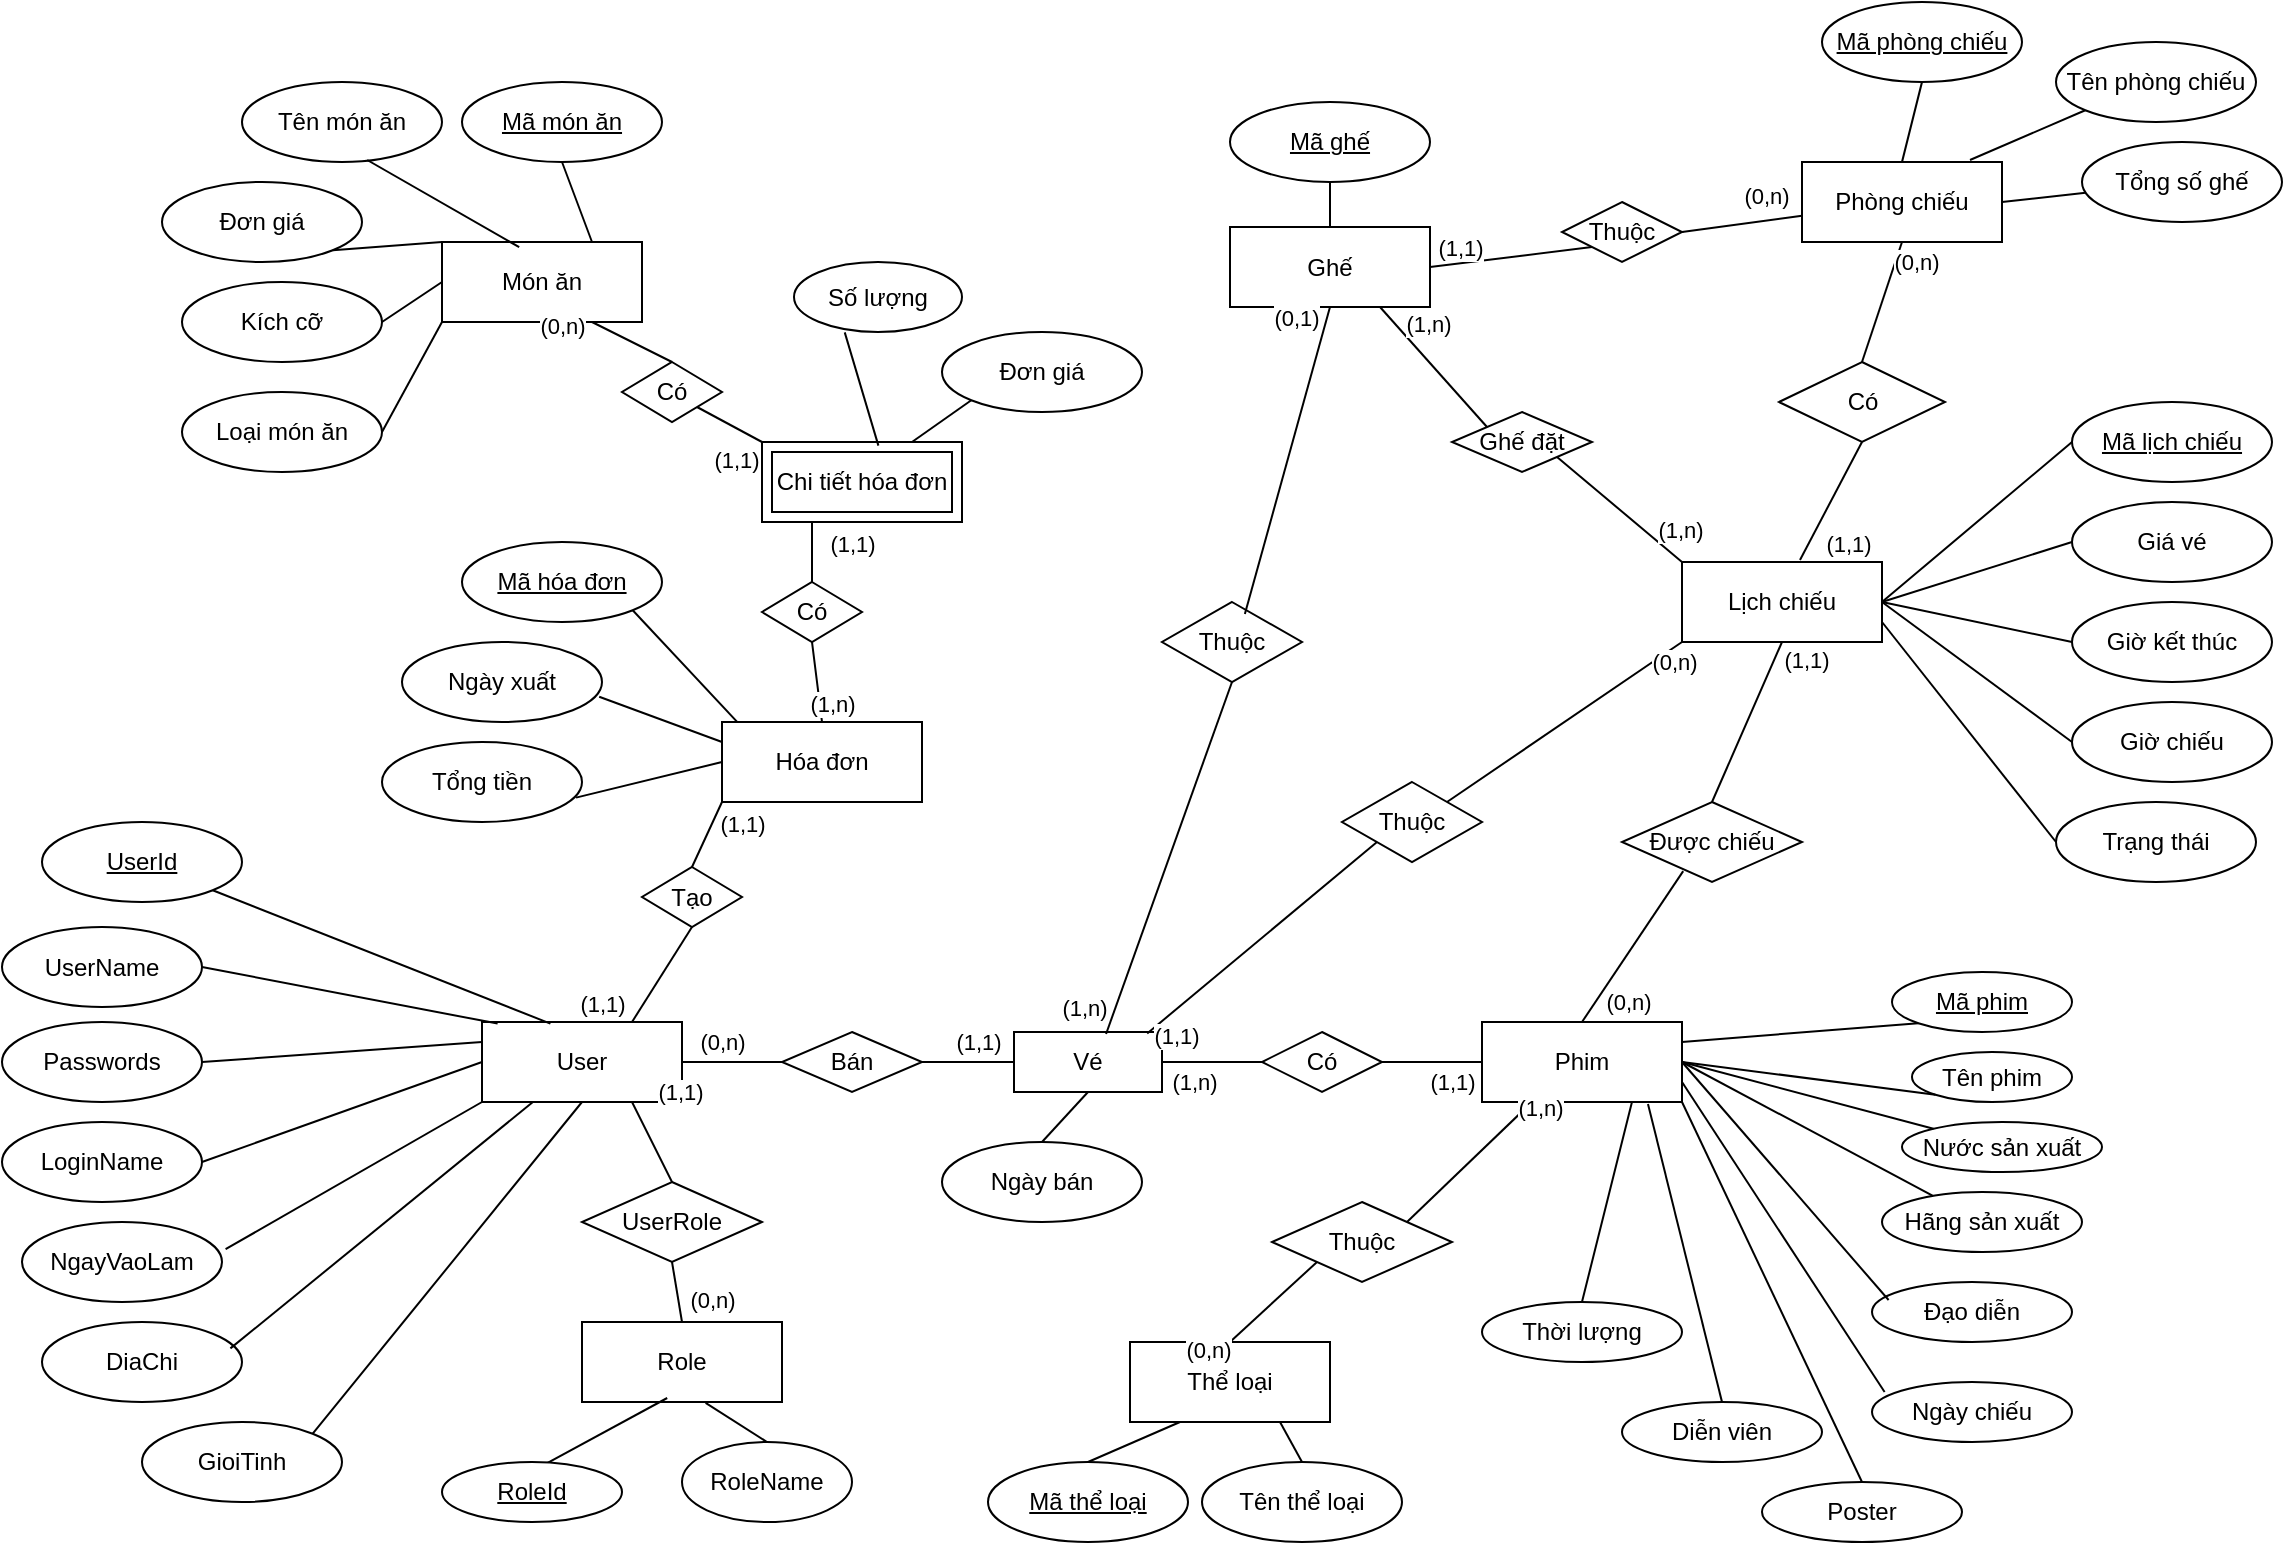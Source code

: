 <mxfile version="22.1.11" type="device">
  <diagram name="Trang-1" id="0WO5GU0G65QzY9PaGddy">
    <mxGraphModel dx="2048" dy="1768" grid="1" gridSize="10" guides="1" tooltips="1" connect="1" arrows="1" fold="1" page="1" pageScale="1" pageWidth="827" pageHeight="1169" math="0" shadow="0">
      <root>
        <mxCell id="0" />
        <mxCell id="1" parent="0" />
        <mxCell id="iwRgpt_lp4PybGUuHrSf-8" value="User" style="whiteSpace=wrap;html=1;align=center;" parent="1" vertex="1">
          <mxGeometry x="40" y="310" width="100" height="40" as="geometry" />
        </mxCell>
        <mxCell id="iwRgpt_lp4PybGUuHrSf-9" value="Phim" style="whiteSpace=wrap;html=1;align=center;" parent="1" vertex="1">
          <mxGeometry x="540" y="310" width="100" height="40" as="geometry" />
        </mxCell>
        <mxCell id="iwRgpt_lp4PybGUuHrSf-10" value="Mã phim" style="ellipse;whiteSpace=wrap;html=1;align=center;fontStyle=4;" parent="1" vertex="1">
          <mxGeometry x="745" y="285" width="90" height="30" as="geometry" />
        </mxCell>
        <mxCell id="iwRgpt_lp4PybGUuHrSf-11" value="Tên phim" style="ellipse;whiteSpace=wrap;html=1;align=center;" parent="1" vertex="1">
          <mxGeometry x="755" y="325" width="80" height="25" as="geometry" />
        </mxCell>
        <mxCell id="iwRgpt_lp4PybGUuHrSf-12" value="Nước sản xuất" style="ellipse;whiteSpace=wrap;html=1;align=center;" parent="1" vertex="1">
          <mxGeometry x="750" y="360" width="100" height="25" as="geometry" />
        </mxCell>
        <mxCell id="iwRgpt_lp4PybGUuHrSf-13" value="Hãng sản xuất" style="ellipse;whiteSpace=wrap;html=1;align=center;" parent="1" vertex="1">
          <mxGeometry x="740" y="395" width="100" height="30" as="geometry" />
        </mxCell>
        <mxCell id="iwRgpt_lp4PybGUuHrSf-14" value="Đạo diễn" style="ellipse;whiteSpace=wrap;html=1;align=center;" parent="1" vertex="1">
          <mxGeometry x="735" y="440" width="100" height="30" as="geometry" />
        </mxCell>
        <mxCell id="iwRgpt_lp4PybGUuHrSf-15" value="Ngày chiếu" style="ellipse;whiteSpace=wrap;html=1;align=center;" parent="1" vertex="1">
          <mxGeometry x="735" y="490" width="100" height="30" as="geometry" />
        </mxCell>
        <mxCell id="iwRgpt_lp4PybGUuHrSf-16" value="Thời lượng" style="ellipse;whiteSpace=wrap;html=1;align=center;" parent="1" vertex="1">
          <mxGeometry x="540" y="450" width="100" height="30" as="geometry" />
        </mxCell>
        <mxCell id="iwRgpt_lp4PybGUuHrSf-17" value="Diễn viên" style="ellipse;whiteSpace=wrap;html=1;align=center;" parent="1" vertex="1">
          <mxGeometry x="610" y="500" width="100" height="30" as="geometry" />
        </mxCell>
        <mxCell id="iwRgpt_lp4PybGUuHrSf-18" value="Poster" style="ellipse;whiteSpace=wrap;html=1;align=center;" parent="1" vertex="1">
          <mxGeometry x="680" y="540" width="100" height="30" as="geometry" />
        </mxCell>
        <mxCell id="iwRgpt_lp4PybGUuHrSf-19" value="" style="endArrow=none;html=1;rounded=0;entryX=1;entryY=0.25;entryDx=0;entryDy=0;exitX=0;exitY=1;exitDx=0;exitDy=0;" parent="1" source="iwRgpt_lp4PybGUuHrSf-10" target="iwRgpt_lp4PybGUuHrSf-9" edge="1">
          <mxGeometry relative="1" as="geometry">
            <mxPoint x="390" y="380" as="sourcePoint" />
            <mxPoint x="550" y="380" as="targetPoint" />
          </mxGeometry>
        </mxCell>
        <mxCell id="iwRgpt_lp4PybGUuHrSf-20" value="" style="endArrow=none;html=1;rounded=0;entryX=1;entryY=0.5;entryDx=0;entryDy=0;exitX=0;exitY=1;exitDx=0;exitDy=0;" parent="1" source="iwRgpt_lp4PybGUuHrSf-11" target="iwRgpt_lp4PybGUuHrSf-9" edge="1">
          <mxGeometry relative="1" as="geometry">
            <mxPoint x="486" y="401" as="sourcePoint" />
            <mxPoint x="568" y="351" as="targetPoint" />
          </mxGeometry>
        </mxCell>
        <mxCell id="iwRgpt_lp4PybGUuHrSf-23" value="" style="endArrow=none;html=1;rounded=0;entryX=1;entryY=0.5;entryDx=0;entryDy=0;" parent="1" source="iwRgpt_lp4PybGUuHrSf-12" target="iwRgpt_lp4PybGUuHrSf-9" edge="1">
          <mxGeometry relative="1" as="geometry">
            <mxPoint x="712" y="266" as="sourcePoint" />
            <mxPoint x="660" y="330" as="targetPoint" />
          </mxGeometry>
        </mxCell>
        <mxCell id="iwRgpt_lp4PybGUuHrSf-24" value="" style="endArrow=none;html=1;rounded=0;entryX=1;entryY=0.5;entryDx=0;entryDy=0;" parent="1" source="iwRgpt_lp4PybGUuHrSf-13" target="iwRgpt_lp4PybGUuHrSf-9" edge="1">
          <mxGeometry relative="1" as="geometry">
            <mxPoint x="722" y="276" as="sourcePoint" />
            <mxPoint x="670" y="340" as="targetPoint" />
          </mxGeometry>
        </mxCell>
        <mxCell id="iwRgpt_lp4PybGUuHrSf-25" value="" style="endArrow=none;html=1;rounded=0;entryX=1;entryY=0.5;entryDx=0;entryDy=0;exitX=0.083;exitY=0.3;exitDx=0;exitDy=0;exitPerimeter=0;" parent="1" source="iwRgpt_lp4PybGUuHrSf-14" target="iwRgpt_lp4PybGUuHrSf-9" edge="1">
          <mxGeometry relative="1" as="geometry">
            <mxPoint x="724" y="339" as="sourcePoint" />
            <mxPoint x="660" y="330" as="targetPoint" />
          </mxGeometry>
        </mxCell>
        <mxCell id="iwRgpt_lp4PybGUuHrSf-26" value="" style="endArrow=none;html=1;rounded=0;entryX=1;entryY=0.75;entryDx=0;entryDy=0;exitX=0.063;exitY=0.167;exitDx=0;exitDy=0;exitPerimeter=0;" parent="1" source="iwRgpt_lp4PybGUuHrSf-15" target="iwRgpt_lp4PybGUuHrSf-9" edge="1">
          <mxGeometry relative="1" as="geometry">
            <mxPoint x="734" y="349" as="sourcePoint" />
            <mxPoint x="670" y="340" as="targetPoint" />
          </mxGeometry>
        </mxCell>
        <mxCell id="iwRgpt_lp4PybGUuHrSf-27" value="" style="endArrow=none;html=1;rounded=0;entryX=1;entryY=1;entryDx=0;entryDy=0;exitX=0.5;exitY=0;exitDx=0;exitDy=0;" parent="1" source="iwRgpt_lp4PybGUuHrSf-18" target="iwRgpt_lp4PybGUuHrSf-9" edge="1">
          <mxGeometry relative="1" as="geometry">
            <mxPoint x="740" y="560" as="sourcePoint" />
            <mxPoint x="660" y="340" as="targetPoint" />
          </mxGeometry>
        </mxCell>
        <mxCell id="iwRgpt_lp4PybGUuHrSf-28" value="" style="endArrow=none;html=1;rounded=0;entryX=0.83;entryY=1.025;entryDx=0;entryDy=0;exitX=0.5;exitY=0;exitDx=0;exitDy=0;entryPerimeter=0;" parent="1" source="iwRgpt_lp4PybGUuHrSf-17" target="iwRgpt_lp4PybGUuHrSf-9" edge="1">
          <mxGeometry relative="1" as="geometry">
            <mxPoint x="726" y="425" as="sourcePoint" />
            <mxPoint x="670" y="350" as="targetPoint" />
          </mxGeometry>
        </mxCell>
        <mxCell id="iwRgpt_lp4PybGUuHrSf-29" value="" style="endArrow=none;html=1;rounded=0;entryX=0.75;entryY=1;entryDx=0;entryDy=0;exitX=0.5;exitY=0;exitDx=0;exitDy=0;" parent="1" source="iwRgpt_lp4PybGUuHrSf-16" target="iwRgpt_lp4PybGUuHrSf-9" edge="1">
          <mxGeometry relative="1" as="geometry">
            <mxPoint x="736" y="435" as="sourcePoint" />
            <mxPoint x="680" y="360" as="targetPoint" />
          </mxGeometry>
        </mxCell>
        <mxCell id="iwRgpt_lp4PybGUuHrSf-30" value="Ngày bán" style="ellipse;whiteSpace=wrap;html=1;align=center;" parent="1" vertex="1">
          <mxGeometry x="270" y="370" width="100" height="40" as="geometry" />
        </mxCell>
        <mxCell id="iwRgpt_lp4PybGUuHrSf-32" value="" style="endArrow=none;html=1;rounded=0;exitX=0.5;exitY=1;exitDx=0;exitDy=0;entryX=0.5;entryY=0;entryDx=0;entryDy=0;" parent="1" source="iwRgpt_lp4PybGUuHrSf-124" target="iwRgpt_lp4PybGUuHrSf-30" edge="1">
          <mxGeometry relative="1" as="geometry">
            <mxPoint x="343" y="345" as="sourcePoint" />
            <mxPoint x="500" y="360" as="targetPoint" />
          </mxGeometry>
        </mxCell>
        <mxCell id="iwRgpt_lp4PybGUuHrSf-33" value="Bán" style="shape=rhombus;perimeter=rhombusPerimeter;whiteSpace=wrap;html=1;align=center;" parent="1" vertex="1">
          <mxGeometry x="190" y="315" width="70" height="30" as="geometry" />
        </mxCell>
        <mxCell id="iwRgpt_lp4PybGUuHrSf-34" value="Có" style="shape=rhombus;perimeter=rhombusPerimeter;whiteSpace=wrap;html=1;align=center;" parent="1" vertex="1">
          <mxGeometry x="430" y="315" width="60" height="30" as="geometry" />
        </mxCell>
        <mxCell id="iwRgpt_lp4PybGUuHrSf-42" value="UserName" style="ellipse;whiteSpace=wrap;html=1;align=center;" parent="1" vertex="1">
          <mxGeometry x="-200" y="262.5" width="100" height="40" as="geometry" />
        </mxCell>
        <mxCell id="iwRgpt_lp4PybGUuHrSf-43" value="Passwords" style="ellipse;whiteSpace=wrap;html=1;align=center;" parent="1" vertex="1">
          <mxGeometry x="-200" y="310" width="100" height="40" as="geometry" />
        </mxCell>
        <mxCell id="iwRgpt_lp4PybGUuHrSf-45" value="LoginName" style="ellipse;whiteSpace=wrap;html=1;align=center;" parent="1" vertex="1">
          <mxGeometry x="-200" y="360" width="100" height="40" as="geometry" />
        </mxCell>
        <mxCell id="iwRgpt_lp4PybGUuHrSf-46" value="NgayVaoLam" style="ellipse;whiteSpace=wrap;html=1;align=center;" parent="1" vertex="1">
          <mxGeometry x="-190" y="410" width="100" height="40" as="geometry" />
        </mxCell>
        <mxCell id="iwRgpt_lp4PybGUuHrSf-47" value="DiaChi" style="ellipse;whiteSpace=wrap;html=1;align=center;" parent="1" vertex="1">
          <mxGeometry x="-180" y="460" width="100" height="40" as="geometry" />
        </mxCell>
        <mxCell id="iwRgpt_lp4PybGUuHrSf-48" value="GioiTinh" style="ellipse;whiteSpace=wrap;html=1;align=center;" parent="1" vertex="1">
          <mxGeometry x="-130" y="510" width="100" height="40" as="geometry" />
        </mxCell>
        <mxCell id="iwRgpt_lp4PybGUuHrSf-49" value="" style="endArrow=none;html=1;rounded=0;exitX=1;exitY=1;exitDx=0;exitDy=0;entryX=0.342;entryY=0.02;entryDx=0;entryDy=0;entryPerimeter=0;" parent="1" source="iwRgpt_lp4PybGUuHrSf-86" target="iwRgpt_lp4PybGUuHrSf-8" edge="1">
          <mxGeometry relative="1" as="geometry">
            <mxPoint x="34.2" y="198.8" as="sourcePoint" />
            <mxPoint x="460" y="380" as="targetPoint" />
          </mxGeometry>
        </mxCell>
        <mxCell id="iwRgpt_lp4PybGUuHrSf-50" value="" style="endArrow=none;html=1;rounded=0;entryX=0.078;entryY=0.02;entryDx=0;entryDy=0;entryPerimeter=0;exitX=1;exitY=0.5;exitDx=0;exitDy=0;" parent="1" source="iwRgpt_lp4PybGUuHrSf-42" target="iwRgpt_lp4PybGUuHrSf-8" edge="1">
          <mxGeometry relative="1" as="geometry">
            <mxPoint x="300" y="380" as="sourcePoint" />
            <mxPoint x="460" y="380" as="targetPoint" />
          </mxGeometry>
        </mxCell>
        <mxCell id="iwRgpt_lp4PybGUuHrSf-51" value="" style="endArrow=none;html=1;rounded=0;exitX=1;exitY=0.5;exitDx=0;exitDy=0;entryX=0;entryY=0.25;entryDx=0;entryDy=0;" parent="1" source="iwRgpt_lp4PybGUuHrSf-43" target="iwRgpt_lp4PybGUuHrSf-8" edge="1">
          <mxGeometry relative="1" as="geometry">
            <mxPoint x="300" y="380" as="sourcePoint" />
            <mxPoint x="460" y="380" as="targetPoint" />
          </mxGeometry>
        </mxCell>
        <mxCell id="iwRgpt_lp4PybGUuHrSf-52" value="" style="endArrow=none;html=1;rounded=0;entryX=0;entryY=0.5;entryDx=0;entryDy=0;exitX=1;exitY=0.5;exitDx=0;exitDy=0;" parent="1" source="iwRgpt_lp4PybGUuHrSf-45" target="iwRgpt_lp4PybGUuHrSf-8" edge="1">
          <mxGeometry relative="1" as="geometry">
            <mxPoint x="-20" y="298" as="sourcePoint" />
            <mxPoint x="50" y="330" as="targetPoint" />
          </mxGeometry>
        </mxCell>
        <mxCell id="iwRgpt_lp4PybGUuHrSf-53" value="" style="endArrow=none;html=1;rounded=0;exitX=1.018;exitY=0.34;exitDx=0;exitDy=0;exitPerimeter=0;entryX=0;entryY=1;entryDx=0;entryDy=0;" parent="1" source="iwRgpt_lp4PybGUuHrSf-46" target="iwRgpt_lp4PybGUuHrSf-8" edge="1">
          <mxGeometry relative="1" as="geometry">
            <mxPoint x="300" y="380" as="sourcePoint" />
            <mxPoint x="460" y="380" as="targetPoint" />
          </mxGeometry>
        </mxCell>
        <mxCell id="iwRgpt_lp4PybGUuHrSf-54" value="" style="endArrow=none;html=1;rounded=0;exitX=0.942;exitY=0.33;exitDx=0;exitDy=0;exitPerimeter=0;" parent="1" source="iwRgpt_lp4PybGUuHrSf-47" target="iwRgpt_lp4PybGUuHrSf-8" edge="1">
          <mxGeometry relative="1" as="geometry">
            <mxPoint x="300" y="380" as="sourcePoint" />
            <mxPoint x="460" y="380" as="targetPoint" />
          </mxGeometry>
        </mxCell>
        <mxCell id="iwRgpt_lp4PybGUuHrSf-55" value="" style="endArrow=none;html=1;rounded=0;exitX=1;exitY=0;exitDx=0;exitDy=0;entryX=0.5;entryY=1;entryDx=0;entryDy=0;" parent="1" source="iwRgpt_lp4PybGUuHrSf-48" target="iwRgpt_lp4PybGUuHrSf-8" edge="1">
          <mxGeometry relative="1" as="geometry">
            <mxPoint x="300" y="380" as="sourcePoint" />
            <mxPoint x="460" y="380" as="targetPoint" />
          </mxGeometry>
        </mxCell>
        <mxCell id="iwRgpt_lp4PybGUuHrSf-56" value="UserRole" style="shape=rhombus;perimeter=rhombusPerimeter;whiteSpace=wrap;html=1;align=center;" parent="1" vertex="1">
          <mxGeometry x="90" y="390" width="90" height="40" as="geometry" />
        </mxCell>
        <mxCell id="iwRgpt_lp4PybGUuHrSf-57" value="" style="endArrow=none;html=1;rounded=0;exitX=1;exitY=0.5;exitDx=0;exitDy=0;entryX=0;entryY=0.5;entryDx=0;entryDy=0;" parent="1" source="iwRgpt_lp4PybGUuHrSf-124" target="iwRgpt_lp4PybGUuHrSf-34" edge="1">
          <mxGeometry relative="1" as="geometry">
            <mxPoint x="386" y="330" as="sourcePoint" />
            <mxPoint x="460" y="380" as="targetPoint" />
          </mxGeometry>
        </mxCell>
        <mxCell id="iwRgpt_lp4PybGUuHrSf-77" value="(1,n)" style="edgeLabel;html=1;align=center;verticalAlign=middle;resizable=0;points=[];" parent="iwRgpt_lp4PybGUuHrSf-57" vertex="1" connectable="0">
          <mxGeometry x="-0.03" relative="1" as="geometry">
            <mxPoint x="-9" y="10" as="offset" />
          </mxGeometry>
        </mxCell>
        <mxCell id="iwRgpt_lp4PybGUuHrSf-59" value="Role" style="whiteSpace=wrap;html=1;align=center;" parent="1" vertex="1">
          <mxGeometry x="90" y="460" width="100" height="40" as="geometry" />
        </mxCell>
        <mxCell id="iwRgpt_lp4PybGUuHrSf-62" value="" style="endArrow=none;html=1;rounded=0;entryX=0.426;entryY=0.95;entryDx=0;entryDy=0;entryPerimeter=0;exitX=0.574;exitY=0.035;exitDx=0;exitDy=0;exitPerimeter=0;" parent="1" source="iwRgpt_lp4PybGUuHrSf-87" target="iwRgpt_lp4PybGUuHrSf-59" edge="1">
          <mxGeometry relative="1" as="geometry">
            <mxPoint x="-6.6" y="640.8" as="sourcePoint" />
            <mxPoint x="460" y="560" as="targetPoint" />
          </mxGeometry>
        </mxCell>
        <mxCell id="iwRgpt_lp4PybGUuHrSf-63" value="" style="endArrow=none;html=1;rounded=0;exitX=0.618;exitY=1.01;exitDx=0;exitDy=0;exitPerimeter=0;entryX=0.5;entryY=0;entryDx=0;entryDy=0;" parent="1" source="iwRgpt_lp4PybGUuHrSf-59" target="iwRgpt_lp4PybGUuHrSf-66" edge="1">
          <mxGeometry relative="1" as="geometry">
            <mxPoint x="300" y="560" as="sourcePoint" />
            <mxPoint x="120.6" y="650" as="targetPoint" />
          </mxGeometry>
        </mxCell>
        <mxCell id="iwRgpt_lp4PybGUuHrSf-66" value="RoleName" style="ellipse;whiteSpace=wrap;html=1;align=center;" parent="1" vertex="1">
          <mxGeometry x="140" y="520" width="85" height="40" as="geometry" />
        </mxCell>
        <mxCell id="iwRgpt_lp4PybGUuHrSf-70" value="(0,n)" style="endArrow=none;html=1;rounded=0;exitX=0.5;exitY=1;exitDx=0;exitDy=0;entryX=0.5;entryY=0;entryDx=0;entryDy=0;" parent="1" source="iwRgpt_lp4PybGUuHrSf-56" target="iwRgpt_lp4PybGUuHrSf-59" edge="1">
          <mxGeometry x="0.46" y="17" relative="1" as="geometry">
            <mxPoint x="300" y="460" as="sourcePoint" />
            <mxPoint x="460" y="460" as="targetPoint" />
            <mxPoint as="offset" />
          </mxGeometry>
        </mxCell>
        <mxCell id="iwRgpt_lp4PybGUuHrSf-71" value="" style="endArrow=none;html=1;rounded=0;entryX=0.5;entryY=0;entryDx=0;entryDy=0;exitX=0.75;exitY=1;exitDx=0;exitDy=0;" parent="1" source="iwRgpt_lp4PybGUuHrSf-8" target="iwRgpt_lp4PybGUuHrSf-56" edge="1">
          <mxGeometry relative="1" as="geometry">
            <mxPoint x="110" y="340" as="sourcePoint" />
            <mxPoint x="460" y="460" as="targetPoint" />
          </mxGeometry>
        </mxCell>
        <mxCell id="iwRgpt_lp4PybGUuHrSf-72" value="(1,1)" style="edgeLabel;html=1;align=center;verticalAlign=middle;resizable=0;points=[];" parent="iwRgpt_lp4PybGUuHrSf-71" vertex="1" connectable="0">
          <mxGeometry x="-0.335" y="-2" relative="1" as="geometry">
            <mxPoint x="19" y="-20" as="offset" />
          </mxGeometry>
        </mxCell>
        <mxCell id="iwRgpt_lp4PybGUuHrSf-73" value="" style="endArrow=none;html=1;rounded=0;exitX=1;exitY=0.5;exitDx=0;exitDy=0;entryX=0;entryY=0.5;entryDx=0;entryDy=0;" parent="1" source="iwRgpt_lp4PybGUuHrSf-8" target="iwRgpt_lp4PybGUuHrSf-33" edge="1">
          <mxGeometry relative="1" as="geometry">
            <mxPoint x="220" y="470" as="sourcePoint" />
            <mxPoint x="380" y="470" as="targetPoint" />
          </mxGeometry>
        </mxCell>
        <mxCell id="iwRgpt_lp4PybGUuHrSf-74" value="(0,n)" style="edgeLabel;html=1;align=center;verticalAlign=middle;resizable=0;points=[];" parent="iwRgpt_lp4PybGUuHrSf-73" vertex="1" connectable="0">
          <mxGeometry x="0.048" y="-2" relative="1" as="geometry">
            <mxPoint x="-6" y="-12" as="offset" />
          </mxGeometry>
        </mxCell>
        <mxCell id="iwRgpt_lp4PybGUuHrSf-75" value="" style="endArrow=none;html=1;rounded=0;exitX=1;exitY=0.5;exitDx=0;exitDy=0;entryX=0;entryY=0.5;entryDx=0;entryDy=0;" parent="1" source="iwRgpt_lp4PybGUuHrSf-33" target="iwRgpt_lp4PybGUuHrSf-124" edge="1">
          <mxGeometry relative="1" as="geometry">
            <mxPoint x="220" y="470" as="sourcePoint" />
            <mxPoint x="300" y="330" as="targetPoint" />
          </mxGeometry>
        </mxCell>
        <mxCell id="iwRgpt_lp4PybGUuHrSf-76" value="(1,1)" style="edgeLabel;html=1;align=center;verticalAlign=middle;resizable=0;points=[];" parent="iwRgpt_lp4PybGUuHrSf-75" vertex="1" connectable="0">
          <mxGeometry x="0.21" y="-1" relative="1" as="geometry">
            <mxPoint y="-11" as="offset" />
          </mxGeometry>
        </mxCell>
        <mxCell id="iwRgpt_lp4PybGUuHrSf-78" value="" style="endArrow=none;html=1;rounded=0;exitX=1;exitY=0.5;exitDx=0;exitDy=0;entryX=0;entryY=0.5;entryDx=0;entryDy=0;" parent="1" source="iwRgpt_lp4PybGUuHrSf-34" target="iwRgpt_lp4PybGUuHrSf-9" edge="1">
          <mxGeometry relative="1" as="geometry">
            <mxPoint x="396" y="340" as="sourcePoint" />
            <mxPoint x="450" y="340" as="targetPoint" />
          </mxGeometry>
        </mxCell>
        <mxCell id="iwRgpt_lp4PybGUuHrSf-193" value="(1,1)" style="edgeLabel;html=1;align=center;verticalAlign=middle;resizable=0;points=[];" parent="iwRgpt_lp4PybGUuHrSf-78" vertex="1" connectable="0">
          <mxGeometry x="0.4" y="-1" relative="1" as="geometry">
            <mxPoint y="9" as="offset" />
          </mxGeometry>
        </mxCell>
        <mxCell id="iwRgpt_lp4PybGUuHrSf-80" value="Món ăn" style="whiteSpace=wrap;html=1;align=center;" parent="1" vertex="1">
          <mxGeometry x="20" y="-80" width="100" height="40" as="geometry" />
        </mxCell>
        <mxCell id="iwRgpt_lp4PybGUuHrSf-86" value="UserId" style="ellipse;whiteSpace=wrap;html=1;align=center;fontStyle=4;" parent="1" vertex="1">
          <mxGeometry x="-180" y="210" width="100" height="40" as="geometry" />
        </mxCell>
        <mxCell id="iwRgpt_lp4PybGUuHrSf-87" value="RoleId" style="ellipse;whiteSpace=wrap;html=1;align=center;fontStyle=4;" parent="1" vertex="1">
          <mxGeometry x="20" y="530" width="90" height="30" as="geometry" />
        </mxCell>
        <mxCell id="iwRgpt_lp4PybGUuHrSf-88" value="Mã món ăn" style="ellipse;whiteSpace=wrap;html=1;align=center;fontStyle=4;" parent="1" vertex="1">
          <mxGeometry x="30" y="-160" width="100" height="40" as="geometry" />
        </mxCell>
        <mxCell id="iwRgpt_lp4PybGUuHrSf-89" value="Tên món ăn" style="ellipse;whiteSpace=wrap;html=1;align=center;" parent="1" vertex="1">
          <mxGeometry x="-80" y="-160" width="100" height="40" as="geometry" />
        </mxCell>
        <mxCell id="iwRgpt_lp4PybGUuHrSf-90" value="Đơn giá" style="ellipse;whiteSpace=wrap;html=1;align=center;" parent="1" vertex="1">
          <mxGeometry x="-120" y="-110" width="100" height="40" as="geometry" />
        </mxCell>
        <mxCell id="iwRgpt_lp4PybGUuHrSf-91" value="Kích cỡ" style="ellipse;whiteSpace=wrap;html=1;align=center;" parent="1" vertex="1">
          <mxGeometry x="-110" y="-60" width="100" height="40" as="geometry" />
        </mxCell>
        <mxCell id="iwRgpt_lp4PybGUuHrSf-92" value="Loại món ăn" style="ellipse;whiteSpace=wrap;html=1;align=center;" parent="1" vertex="1">
          <mxGeometry x="-110" y="-5" width="100" height="40" as="geometry" />
        </mxCell>
        <mxCell id="iwRgpt_lp4PybGUuHrSf-96" value="" style="endArrow=none;html=1;rounded=0;exitX=1;exitY=0.5;exitDx=0;exitDy=0;entryX=0;entryY=1;entryDx=0;entryDy=0;" parent="1" source="iwRgpt_lp4PybGUuHrSf-92" target="iwRgpt_lp4PybGUuHrSf-80" edge="1">
          <mxGeometry relative="1" as="geometry">
            <mxPoint x="220" y="-30" as="sourcePoint" />
            <mxPoint x="380" y="-30" as="targetPoint" />
          </mxGeometry>
        </mxCell>
        <mxCell id="iwRgpt_lp4PybGUuHrSf-97" value="" style="endArrow=none;html=1;rounded=0;exitX=1;exitY=0.5;exitDx=0;exitDy=0;entryX=0;entryY=0.5;entryDx=0;entryDy=0;" parent="1" source="iwRgpt_lp4PybGUuHrSf-91" target="iwRgpt_lp4PybGUuHrSf-80" edge="1">
          <mxGeometry relative="1" as="geometry">
            <mxPoint x="220" y="-30" as="sourcePoint" />
            <mxPoint x="380" y="-30" as="targetPoint" />
          </mxGeometry>
        </mxCell>
        <mxCell id="iwRgpt_lp4PybGUuHrSf-98" value="" style="endArrow=none;html=1;rounded=0;exitX=1;exitY=1;exitDx=0;exitDy=0;entryX=0;entryY=0;entryDx=0;entryDy=0;" parent="1" source="iwRgpt_lp4PybGUuHrSf-90" target="iwRgpt_lp4PybGUuHrSf-80" edge="1">
          <mxGeometry relative="1" as="geometry">
            <mxPoint x="220" y="-30" as="sourcePoint" />
            <mxPoint x="380" y="-30" as="targetPoint" />
          </mxGeometry>
        </mxCell>
        <mxCell id="iwRgpt_lp4PybGUuHrSf-99" value="" style="endArrow=none;html=1;rounded=0;exitX=0.626;exitY=0.975;exitDx=0;exitDy=0;exitPerimeter=0;entryX=0.386;entryY=0.065;entryDx=0;entryDy=0;entryPerimeter=0;" parent="1" source="iwRgpt_lp4PybGUuHrSf-89" target="iwRgpt_lp4PybGUuHrSf-80" edge="1">
          <mxGeometry relative="1" as="geometry">
            <mxPoint x="220" y="-30" as="sourcePoint" />
            <mxPoint x="380" y="-30" as="targetPoint" />
          </mxGeometry>
        </mxCell>
        <mxCell id="iwRgpt_lp4PybGUuHrSf-100" value="" style="endArrow=none;html=1;rounded=0;exitX=0.5;exitY=1;exitDx=0;exitDy=0;entryX=0.75;entryY=0;entryDx=0;entryDy=0;" parent="1" source="iwRgpt_lp4PybGUuHrSf-88" target="iwRgpt_lp4PybGUuHrSf-80" edge="1">
          <mxGeometry relative="1" as="geometry">
            <mxPoint x="220" y="-30" as="sourcePoint" />
            <mxPoint x="380" y="-30" as="targetPoint" />
          </mxGeometry>
        </mxCell>
        <mxCell id="iwRgpt_lp4PybGUuHrSf-101" value="Hóa đơn" style="whiteSpace=wrap;html=1;align=center;" parent="1" vertex="1">
          <mxGeometry x="160" y="160" width="100" height="40" as="geometry" />
        </mxCell>
        <mxCell id="iwRgpt_lp4PybGUuHrSf-103" value="Chi tiết hóa đơn" style="shape=ext;margin=3;double=1;whiteSpace=wrap;html=1;align=center;" parent="1" vertex="1">
          <mxGeometry x="180" y="20" width="100" height="40" as="geometry" />
        </mxCell>
        <mxCell id="iwRgpt_lp4PybGUuHrSf-104" value="Có" style="shape=rhombus;perimeter=rhombusPerimeter;whiteSpace=wrap;html=1;align=center;" parent="1" vertex="1">
          <mxGeometry x="110" y="-20" width="50" height="30" as="geometry" />
        </mxCell>
        <mxCell id="iwRgpt_lp4PybGUuHrSf-105" value="Có" style="shape=rhombus;perimeter=rhombusPerimeter;whiteSpace=wrap;html=1;align=center;" parent="1" vertex="1">
          <mxGeometry x="180" y="90" width="50" height="30" as="geometry" />
        </mxCell>
        <mxCell id="iwRgpt_lp4PybGUuHrSf-106" value="" style="endArrow=none;html=1;rounded=0;exitX=0.75;exitY=1;exitDx=0;exitDy=0;entryX=0.5;entryY=0;entryDx=0;entryDy=0;" parent="1" source="iwRgpt_lp4PybGUuHrSf-80" target="iwRgpt_lp4PybGUuHrSf-104" edge="1">
          <mxGeometry relative="1" as="geometry">
            <mxPoint x="220" y="70" as="sourcePoint" />
            <mxPoint x="380" y="70" as="targetPoint" />
          </mxGeometry>
        </mxCell>
        <mxCell id="iwRgpt_lp4PybGUuHrSf-192" value="(0,n)" style="edgeLabel;html=1;align=center;verticalAlign=middle;resizable=0;points=[];" parent="iwRgpt_lp4PybGUuHrSf-106" vertex="1" connectable="0">
          <mxGeometry x="-0.136" y="-1" relative="1" as="geometry">
            <mxPoint x="-32" y="-8" as="offset" />
          </mxGeometry>
        </mxCell>
        <mxCell id="iwRgpt_lp4PybGUuHrSf-107" value="" style="endArrow=none;html=1;rounded=0;exitX=1;exitY=1;exitDx=0;exitDy=0;entryX=0;entryY=0;entryDx=0;entryDy=0;" parent="1" source="iwRgpt_lp4PybGUuHrSf-104" target="iwRgpt_lp4PybGUuHrSf-103" edge="1">
          <mxGeometry relative="1" as="geometry">
            <mxPoint x="220" y="70" as="sourcePoint" />
            <mxPoint x="380" y="70" as="targetPoint" />
          </mxGeometry>
        </mxCell>
        <mxCell id="iwRgpt_lp4PybGUuHrSf-188" value="(1,1)" style="edgeLabel;html=1;align=center;verticalAlign=middle;resizable=0;points=[];" parent="iwRgpt_lp4PybGUuHrSf-107" vertex="1" connectable="0">
          <mxGeometry x="-0.321" y="-4" relative="1" as="geometry">
            <mxPoint x="10" y="17" as="offset" />
          </mxGeometry>
        </mxCell>
        <mxCell id="iwRgpt_lp4PybGUuHrSf-108" value="" style="endArrow=none;html=1;rounded=0;exitX=0.25;exitY=1;exitDx=0;exitDy=0;entryX=0.5;entryY=0;entryDx=0;entryDy=0;" parent="1" source="iwRgpt_lp4PybGUuHrSf-103" target="iwRgpt_lp4PybGUuHrSf-105" edge="1">
          <mxGeometry relative="1" as="geometry">
            <mxPoint x="220" y="70" as="sourcePoint" />
            <mxPoint x="380" y="70" as="targetPoint" />
          </mxGeometry>
        </mxCell>
        <mxCell id="iwRgpt_lp4PybGUuHrSf-189" value="(1,1)" style="edgeLabel;html=1;align=center;verticalAlign=middle;resizable=0;points=[];" parent="iwRgpt_lp4PybGUuHrSf-108" vertex="1" connectable="0">
          <mxGeometry x="-0.024" relative="1" as="geometry">
            <mxPoint x="20" y="-4" as="offset" />
          </mxGeometry>
        </mxCell>
        <mxCell id="iwRgpt_lp4PybGUuHrSf-109" value="" style="endArrow=none;html=1;rounded=0;exitX=0.5;exitY=0;exitDx=0;exitDy=0;entryX=0.5;entryY=1;entryDx=0;entryDy=0;" parent="1" source="iwRgpt_lp4PybGUuHrSf-101" target="iwRgpt_lp4PybGUuHrSf-105" edge="1">
          <mxGeometry relative="1" as="geometry">
            <mxPoint x="220" y="70" as="sourcePoint" />
            <mxPoint x="380" y="70" as="targetPoint" />
          </mxGeometry>
        </mxCell>
        <mxCell id="iwRgpt_lp4PybGUuHrSf-191" value="(1,n)" style="edgeLabel;html=1;align=center;verticalAlign=middle;resizable=0;points=[];" parent="iwRgpt_lp4PybGUuHrSf-109" vertex="1" connectable="0">
          <mxGeometry x="0.327" relative="1" as="geometry">
            <mxPoint x="8" y="17" as="offset" />
          </mxGeometry>
        </mxCell>
        <mxCell id="iwRgpt_lp4PybGUuHrSf-110" value="Tạo" style="shape=rhombus;perimeter=rhombusPerimeter;whiteSpace=wrap;html=1;align=center;" parent="1" vertex="1">
          <mxGeometry x="120" y="232.5" width="50" height="30" as="geometry" />
        </mxCell>
        <mxCell id="iwRgpt_lp4PybGUuHrSf-111" value="" style="endArrow=none;html=1;rounded=0;exitX=0.75;exitY=0;exitDx=0;exitDy=0;entryX=0.5;entryY=1;entryDx=0;entryDy=0;" parent="1" source="iwRgpt_lp4PybGUuHrSf-8" target="iwRgpt_lp4PybGUuHrSf-110" edge="1">
          <mxGeometry relative="1" as="geometry">
            <mxPoint x="220" y="170" as="sourcePoint" />
            <mxPoint x="380" y="170" as="targetPoint" />
          </mxGeometry>
        </mxCell>
        <mxCell id="E_4Is1q-8LOBrV0SB2UT-1" value="(1,1)" style="edgeLabel;html=1;align=center;verticalAlign=middle;resizable=0;points=[];" vertex="1" connectable="0" parent="iwRgpt_lp4PybGUuHrSf-111">
          <mxGeometry x="-0.157" y="-1" relative="1" as="geometry">
            <mxPoint x="-29" y="10" as="offset" />
          </mxGeometry>
        </mxCell>
        <mxCell id="iwRgpt_lp4PybGUuHrSf-112" value="" style="endArrow=none;html=1;rounded=0;exitX=0.5;exitY=0;exitDx=0;exitDy=0;entryX=0;entryY=1;entryDx=0;entryDy=0;" parent="1" source="iwRgpt_lp4PybGUuHrSf-110" target="iwRgpt_lp4PybGUuHrSf-101" edge="1">
          <mxGeometry relative="1" as="geometry">
            <mxPoint x="220" y="170" as="sourcePoint" />
            <mxPoint x="380" y="170" as="targetPoint" />
          </mxGeometry>
        </mxCell>
        <mxCell id="E_4Is1q-8LOBrV0SB2UT-2" value="(1,1)" style="edgeLabel;html=1;align=center;verticalAlign=middle;resizable=0;points=[];" vertex="1" connectable="0" parent="iwRgpt_lp4PybGUuHrSf-112">
          <mxGeometry x="0.493" y="4" relative="1" as="geometry">
            <mxPoint x="17" y="4" as="offset" />
          </mxGeometry>
        </mxCell>
        <mxCell id="iwRgpt_lp4PybGUuHrSf-113" value="Mã hóa đơn" style="ellipse;whiteSpace=wrap;html=1;align=center;fontStyle=4;" parent="1" vertex="1">
          <mxGeometry x="30" y="70" width="100" height="40" as="geometry" />
        </mxCell>
        <mxCell id="iwRgpt_lp4PybGUuHrSf-114" value="Ngày xuất" style="ellipse;whiteSpace=wrap;html=1;align=center;" parent="1" vertex="1">
          <mxGeometry y="120" width="100" height="40" as="geometry" />
        </mxCell>
        <mxCell id="iwRgpt_lp4PybGUuHrSf-115" value="Tổng tiền" style="ellipse;whiteSpace=wrap;html=1;align=center;" parent="1" vertex="1">
          <mxGeometry x="-10" y="170" width="100" height="40" as="geometry" />
        </mxCell>
        <mxCell id="iwRgpt_lp4PybGUuHrSf-116" value="" style="endArrow=none;html=1;rounded=0;exitX=1;exitY=1;exitDx=0;exitDy=0;entryX=0.078;entryY=0.005;entryDx=0;entryDy=0;entryPerimeter=0;" parent="1" source="iwRgpt_lp4PybGUuHrSf-113" target="iwRgpt_lp4PybGUuHrSf-101" edge="1">
          <mxGeometry relative="1" as="geometry">
            <mxPoint x="220" y="170" as="sourcePoint" />
            <mxPoint x="380" y="170" as="targetPoint" />
          </mxGeometry>
        </mxCell>
        <mxCell id="iwRgpt_lp4PybGUuHrSf-117" value="" style="endArrow=none;html=1;rounded=0;exitX=0.986;exitY=0.685;exitDx=0;exitDy=0;exitPerimeter=0;entryX=0;entryY=0.25;entryDx=0;entryDy=0;" parent="1" source="iwRgpt_lp4PybGUuHrSf-114" target="iwRgpt_lp4PybGUuHrSf-101" edge="1">
          <mxGeometry relative="1" as="geometry">
            <mxPoint x="220" y="170" as="sourcePoint" />
            <mxPoint x="380" y="170" as="targetPoint" />
          </mxGeometry>
        </mxCell>
        <mxCell id="iwRgpt_lp4PybGUuHrSf-118" value="" style="endArrow=none;html=1;rounded=0;exitX=0.97;exitY=0.695;exitDx=0;exitDy=0;exitPerimeter=0;entryX=0;entryY=0.5;entryDx=0;entryDy=0;" parent="1" source="iwRgpt_lp4PybGUuHrSf-115" target="iwRgpt_lp4PybGUuHrSf-101" edge="1">
          <mxGeometry relative="1" as="geometry">
            <mxPoint x="220" y="170" as="sourcePoint" />
            <mxPoint x="380" y="170" as="targetPoint" />
          </mxGeometry>
        </mxCell>
        <mxCell id="iwRgpt_lp4PybGUuHrSf-119" value="Số lượng" style="ellipse;whiteSpace=wrap;html=1;align=center;" parent="1" vertex="1">
          <mxGeometry x="196" y="-70" width="84" height="35" as="geometry" />
        </mxCell>
        <mxCell id="iwRgpt_lp4PybGUuHrSf-120" value="Đơn giá" style="ellipse;whiteSpace=wrap;html=1;align=center;" parent="1" vertex="1">
          <mxGeometry x="270" y="-35" width="100" height="40" as="geometry" />
        </mxCell>
        <mxCell id="iwRgpt_lp4PybGUuHrSf-121" value="" style="endArrow=none;html=1;rounded=0;entryX=0.302;entryY=1.005;entryDx=0;entryDy=0;entryPerimeter=0;exitX=0.582;exitY=0.045;exitDx=0;exitDy=0;exitPerimeter=0;" parent="1" source="iwRgpt_lp4PybGUuHrSf-103" target="iwRgpt_lp4PybGUuHrSf-119" edge="1">
          <mxGeometry relative="1" as="geometry">
            <mxPoint x="220" y="170" as="sourcePoint" />
            <mxPoint x="380" y="170" as="targetPoint" />
          </mxGeometry>
        </mxCell>
        <mxCell id="iwRgpt_lp4PybGUuHrSf-122" value="" style="endArrow=none;html=1;rounded=0;entryX=0;entryY=1;entryDx=0;entryDy=0;exitX=0.75;exitY=0;exitDx=0;exitDy=0;" parent="1" source="iwRgpt_lp4PybGUuHrSf-103" target="iwRgpt_lp4PybGUuHrSf-120" edge="1">
          <mxGeometry relative="1" as="geometry">
            <mxPoint x="350" y="50" as="sourcePoint" />
            <mxPoint x="380" y="170" as="targetPoint" />
          </mxGeometry>
        </mxCell>
        <mxCell id="iwRgpt_lp4PybGUuHrSf-123" value="Thể loại" style="whiteSpace=wrap;html=1;align=center;" parent="1" vertex="1">
          <mxGeometry x="364" y="470" width="100" height="40" as="geometry" />
        </mxCell>
        <mxCell id="iwRgpt_lp4PybGUuHrSf-124" value="Vé" style="whiteSpace=wrap;html=1;align=center;" parent="1" vertex="1">
          <mxGeometry x="306" y="315" width="74" height="30" as="geometry" />
        </mxCell>
        <mxCell id="iwRgpt_lp4PybGUuHrSf-125" value="Mã thể loại" style="ellipse;whiteSpace=wrap;html=1;align=center;fontStyle=4;" parent="1" vertex="1">
          <mxGeometry x="293" y="530" width="100" height="40" as="geometry" />
        </mxCell>
        <mxCell id="iwRgpt_lp4PybGUuHrSf-126" value="Tên thể loại" style="ellipse;whiteSpace=wrap;html=1;align=center;" parent="1" vertex="1">
          <mxGeometry x="400" y="530" width="100" height="40" as="geometry" />
        </mxCell>
        <mxCell id="iwRgpt_lp4PybGUuHrSf-128" value="" style="endArrow=none;html=1;rounded=0;entryX=0.25;entryY=1;entryDx=0;entryDy=0;exitX=0.5;exitY=0;exitDx=0;exitDy=0;" parent="1" source="iwRgpt_lp4PybGUuHrSf-125" target="iwRgpt_lp4PybGUuHrSf-123" edge="1">
          <mxGeometry relative="1" as="geometry">
            <mxPoint x="270" y="540" as="sourcePoint" />
            <mxPoint x="430" y="540" as="targetPoint" />
          </mxGeometry>
        </mxCell>
        <mxCell id="iwRgpt_lp4PybGUuHrSf-129" value="" style="endArrow=none;html=1;rounded=0;entryX=0.75;entryY=1;entryDx=0;entryDy=0;exitX=0.5;exitY=0;exitDx=0;exitDy=0;" parent="1" source="iwRgpt_lp4PybGUuHrSf-126" target="iwRgpt_lp4PybGUuHrSf-123" edge="1">
          <mxGeometry relative="1" as="geometry">
            <mxPoint x="270" y="540" as="sourcePoint" />
            <mxPoint x="430" y="540" as="targetPoint" />
          </mxGeometry>
        </mxCell>
        <mxCell id="iwRgpt_lp4PybGUuHrSf-130" value="Thuộc" style="shape=rhombus;perimeter=rhombusPerimeter;whiteSpace=wrap;html=1;align=center;" parent="1" vertex="1">
          <mxGeometry x="435" y="400" width="90" height="40" as="geometry" />
        </mxCell>
        <mxCell id="iwRgpt_lp4PybGUuHrSf-131" value="" style="endArrow=none;html=1;rounded=0;entryX=0;entryY=1;entryDx=0;entryDy=0;exitX=0.5;exitY=0;exitDx=0;exitDy=0;" parent="1" source="iwRgpt_lp4PybGUuHrSf-123" target="iwRgpt_lp4PybGUuHrSf-130" edge="1">
          <mxGeometry relative="1" as="geometry">
            <mxPoint x="270" y="540" as="sourcePoint" />
            <mxPoint x="430" y="540" as="targetPoint" />
          </mxGeometry>
        </mxCell>
        <mxCell id="iwRgpt_lp4PybGUuHrSf-194" value="(0,n)" style="edgeLabel;html=1;align=center;verticalAlign=middle;resizable=0;points=[];" parent="iwRgpt_lp4PybGUuHrSf-131" vertex="1" connectable="0">
          <mxGeometry x="-0.405" y="-3" relative="1" as="geometry">
            <mxPoint x="-26" y="13" as="offset" />
          </mxGeometry>
        </mxCell>
        <mxCell id="iwRgpt_lp4PybGUuHrSf-132" value="" style="endArrow=none;html=1;rounded=0;exitX=0.25;exitY=1;exitDx=0;exitDy=0;entryX=1;entryY=0;entryDx=0;entryDy=0;" parent="1" source="iwRgpt_lp4PybGUuHrSf-9" target="iwRgpt_lp4PybGUuHrSf-130" edge="1">
          <mxGeometry relative="1" as="geometry">
            <mxPoint x="270" y="540" as="sourcePoint" />
            <mxPoint x="430" y="540" as="targetPoint" />
          </mxGeometry>
        </mxCell>
        <mxCell id="iwRgpt_lp4PybGUuHrSf-195" value="(1,n)" style="edgeLabel;html=1;align=center;verticalAlign=middle;resizable=0;points=[];" parent="iwRgpt_lp4PybGUuHrSf-132" vertex="1" connectable="0">
          <mxGeometry x="-0.514" y="2" relative="1" as="geometry">
            <mxPoint x="18" y="-13" as="offset" />
          </mxGeometry>
        </mxCell>
        <mxCell id="iwRgpt_lp4PybGUuHrSf-133" value="Lịch chiếu" style="whiteSpace=wrap;html=1;align=center;" parent="1" vertex="1">
          <mxGeometry x="640" y="80" width="100" height="40" as="geometry" />
        </mxCell>
        <mxCell id="iwRgpt_lp4PybGUuHrSf-134" value="Mã lịch chiếu" style="ellipse;whiteSpace=wrap;html=1;align=center;fontStyle=4;" parent="1" vertex="1">
          <mxGeometry x="835" width="100" height="40" as="geometry" />
        </mxCell>
        <mxCell id="iwRgpt_lp4PybGUuHrSf-137" value="Giá vé" style="ellipse;whiteSpace=wrap;html=1;align=center;" parent="1" vertex="1">
          <mxGeometry x="835" y="50" width="100" height="40" as="geometry" />
        </mxCell>
        <mxCell id="iwRgpt_lp4PybGUuHrSf-138" value="Giờ kết thúc" style="ellipse;whiteSpace=wrap;html=1;align=center;" parent="1" vertex="1">
          <mxGeometry x="835" y="100" width="100" height="40" as="geometry" />
        </mxCell>
        <mxCell id="iwRgpt_lp4PybGUuHrSf-139" value="Giờ chiếu" style="ellipse;whiteSpace=wrap;html=1;align=center;" parent="1" vertex="1">
          <mxGeometry x="835" y="150" width="100" height="40" as="geometry" />
        </mxCell>
        <mxCell id="iwRgpt_lp4PybGUuHrSf-140" value="Trạng thái" style="ellipse;whiteSpace=wrap;html=1;align=center;" parent="1" vertex="1">
          <mxGeometry x="827" y="200" width="100" height="40" as="geometry" />
        </mxCell>
        <mxCell id="iwRgpt_lp4PybGUuHrSf-143" value="" style="endArrow=none;html=1;rounded=0;entryX=0;entryY=0.5;entryDx=0;entryDy=0;exitX=1;exitY=0.5;exitDx=0;exitDy=0;" parent="1" source="iwRgpt_lp4PybGUuHrSf-133" target="iwRgpt_lp4PybGUuHrSf-134" edge="1">
          <mxGeometry relative="1" as="geometry">
            <mxPoint x="290" y="160" as="sourcePoint" />
            <mxPoint x="450" y="160" as="targetPoint" />
          </mxGeometry>
        </mxCell>
        <mxCell id="iwRgpt_lp4PybGUuHrSf-144" value="" style="endArrow=none;html=1;rounded=0;entryX=0;entryY=0.5;entryDx=0;entryDy=0;exitX=1;exitY=0.5;exitDx=0;exitDy=0;" parent="1" source="iwRgpt_lp4PybGUuHrSf-133" target="iwRgpt_lp4PybGUuHrSf-137" edge="1">
          <mxGeometry relative="1" as="geometry">
            <mxPoint x="290" y="160" as="sourcePoint" />
            <mxPoint x="450" y="160" as="targetPoint" />
          </mxGeometry>
        </mxCell>
        <mxCell id="iwRgpt_lp4PybGUuHrSf-145" value="" style="endArrow=none;html=1;rounded=0;exitX=1;exitY=0.5;exitDx=0;exitDy=0;entryX=0;entryY=0.5;entryDx=0;entryDy=0;" parent="1" source="iwRgpt_lp4PybGUuHrSf-133" target="iwRgpt_lp4PybGUuHrSf-138" edge="1">
          <mxGeometry relative="1" as="geometry">
            <mxPoint x="780" y="70" as="sourcePoint" />
            <mxPoint x="940" y="70" as="targetPoint" />
          </mxGeometry>
        </mxCell>
        <mxCell id="iwRgpt_lp4PybGUuHrSf-146" value="" style="endArrow=none;html=1;rounded=0;exitX=1;exitY=0.5;exitDx=0;exitDy=0;entryX=0;entryY=0.5;entryDx=0;entryDy=0;" parent="1" source="iwRgpt_lp4PybGUuHrSf-133" target="iwRgpt_lp4PybGUuHrSf-139" edge="1">
          <mxGeometry relative="1" as="geometry">
            <mxPoint x="800" y="130" as="sourcePoint" />
            <mxPoint x="960" y="130" as="targetPoint" />
          </mxGeometry>
        </mxCell>
        <mxCell id="iwRgpt_lp4PybGUuHrSf-147" value="" style="endArrow=none;html=1;rounded=0;exitX=1;exitY=0.75;exitDx=0;exitDy=0;entryX=0;entryY=0.5;entryDx=0;entryDy=0;" parent="1" source="iwRgpt_lp4PybGUuHrSf-133" target="iwRgpt_lp4PybGUuHrSf-140" edge="1">
          <mxGeometry relative="1" as="geometry">
            <mxPoint x="770" y="150" as="sourcePoint" />
            <mxPoint x="930" y="150" as="targetPoint" />
          </mxGeometry>
        </mxCell>
        <mxCell id="iwRgpt_lp4PybGUuHrSf-150" value="Phòng chiếu" style="whiteSpace=wrap;html=1;align=center;" parent="1" vertex="1">
          <mxGeometry x="700" y="-120" width="100" height="40" as="geometry" />
        </mxCell>
        <mxCell id="iwRgpt_lp4PybGUuHrSf-151" value="Mã phòng chiếu" style="ellipse;whiteSpace=wrap;html=1;align=center;fontStyle=4;" parent="1" vertex="1">
          <mxGeometry x="710" y="-200" width="100" height="40" as="geometry" />
        </mxCell>
        <mxCell id="iwRgpt_lp4PybGUuHrSf-152" value="Tên phòng chiếu" style="ellipse;whiteSpace=wrap;html=1;align=center;" parent="1" vertex="1">
          <mxGeometry x="827" y="-180" width="100" height="40" as="geometry" />
        </mxCell>
        <mxCell id="iwRgpt_lp4PybGUuHrSf-153" value="Tổng số ghế" style="ellipse;whiteSpace=wrap;html=1;align=center;" parent="1" vertex="1">
          <mxGeometry x="840" y="-130" width="100" height="40" as="geometry" />
        </mxCell>
        <mxCell id="iwRgpt_lp4PybGUuHrSf-154" value="" style="endArrow=none;html=1;rounded=0;exitX=0.5;exitY=1;exitDx=0;exitDy=0;entryX=0.5;entryY=0;entryDx=0;entryDy=0;" parent="1" source="iwRgpt_lp4PybGUuHrSf-151" target="iwRgpt_lp4PybGUuHrSf-150" edge="1">
          <mxGeometry relative="1" as="geometry">
            <mxPoint x="650" y="-220" as="sourcePoint" />
            <mxPoint x="810" y="-220" as="targetPoint" />
          </mxGeometry>
        </mxCell>
        <mxCell id="iwRgpt_lp4PybGUuHrSf-155" value="" style="endArrow=none;html=1;rounded=0;entryX=0;entryY=1;entryDx=0;entryDy=0;exitX=0.84;exitY=-0.025;exitDx=0;exitDy=0;exitPerimeter=0;" parent="1" source="iwRgpt_lp4PybGUuHrSf-150" target="iwRgpt_lp4PybGUuHrSf-152" edge="1">
          <mxGeometry relative="1" as="geometry">
            <mxPoint x="710" y="-190" as="sourcePoint" />
            <mxPoint x="870" y="-190" as="targetPoint" />
          </mxGeometry>
        </mxCell>
        <mxCell id="iwRgpt_lp4PybGUuHrSf-156" value="" style="endArrow=none;html=1;rounded=0;exitX=1;exitY=0.5;exitDx=0;exitDy=0;" parent="1" source="iwRgpt_lp4PybGUuHrSf-150" target="iwRgpt_lp4PybGUuHrSf-153" edge="1">
          <mxGeometry relative="1" as="geometry">
            <mxPoint x="720" y="-170" as="sourcePoint" />
            <mxPoint x="880" y="-170" as="targetPoint" />
          </mxGeometry>
        </mxCell>
        <mxCell id="iwRgpt_lp4PybGUuHrSf-157" value="Ghế" style="whiteSpace=wrap;html=1;align=center;" parent="1" vertex="1">
          <mxGeometry x="414" y="-87.5" width="100" height="40" as="geometry" />
        </mxCell>
        <mxCell id="iwRgpt_lp4PybGUuHrSf-159" value="Mã ghế" style="ellipse;whiteSpace=wrap;html=1;align=center;fontStyle=4;" parent="1" vertex="1">
          <mxGeometry x="414" y="-150" width="100" height="40" as="geometry" />
        </mxCell>
        <mxCell id="iwRgpt_lp4PybGUuHrSf-160" value="" style="endArrow=none;html=1;rounded=0;exitX=0.5;exitY=1;exitDx=0;exitDy=0;entryX=0.5;entryY=0;entryDx=0;entryDy=0;" parent="1" source="iwRgpt_lp4PybGUuHrSf-159" target="iwRgpt_lp4PybGUuHrSf-157" edge="1">
          <mxGeometry relative="1" as="geometry">
            <mxPoint x="400" y="-160" as="sourcePoint" />
            <mxPoint x="560" y="-160" as="targetPoint" />
          </mxGeometry>
        </mxCell>
        <mxCell id="iwRgpt_lp4PybGUuHrSf-165" value="Thuộc" style="shape=rhombus;perimeter=rhombusPerimeter;whiteSpace=wrap;html=1;align=center;" parent="1" vertex="1">
          <mxGeometry x="580" y="-100" width="60" height="30" as="geometry" />
        </mxCell>
        <mxCell id="iwRgpt_lp4PybGUuHrSf-166" value="" style="endArrow=none;html=1;rounded=0;exitX=1;exitY=0.5;exitDx=0;exitDy=0;" parent="1" source="iwRgpt_lp4PybGUuHrSf-165" target="iwRgpt_lp4PybGUuHrSf-150" edge="1">
          <mxGeometry relative="1" as="geometry">
            <mxPoint x="290" y="40" as="sourcePoint" />
            <mxPoint x="450" y="40" as="targetPoint" />
          </mxGeometry>
        </mxCell>
        <mxCell id="iwRgpt_lp4PybGUuHrSf-199" value="(0,n)" style="edgeLabel;html=1;align=center;verticalAlign=middle;resizable=0;points=[];" parent="iwRgpt_lp4PybGUuHrSf-166" vertex="1" connectable="0">
          <mxGeometry x="0.334" y="1" relative="1" as="geometry">
            <mxPoint x="2" y="-12" as="offset" />
          </mxGeometry>
        </mxCell>
        <mxCell id="iwRgpt_lp4PybGUuHrSf-167" value="" style="endArrow=none;html=1;rounded=0;exitX=1;exitY=0.5;exitDx=0;exitDy=0;entryX=0;entryY=1;entryDx=0;entryDy=0;" parent="1" source="iwRgpt_lp4PybGUuHrSf-157" target="iwRgpt_lp4PybGUuHrSf-165" edge="1">
          <mxGeometry relative="1" as="geometry">
            <mxPoint x="560" y="-80" as="sourcePoint" />
            <mxPoint x="720" y="-80" as="targetPoint" />
          </mxGeometry>
        </mxCell>
        <mxCell id="iwRgpt_lp4PybGUuHrSf-200" value="(1,1)" style="edgeLabel;html=1;align=center;verticalAlign=middle;resizable=0;points=[];" parent="iwRgpt_lp4PybGUuHrSf-167" vertex="1" connectable="0">
          <mxGeometry x="-0.393" y="1" relative="1" as="geometry">
            <mxPoint x="-10" y="-6" as="offset" />
          </mxGeometry>
        </mxCell>
        <mxCell id="iwRgpt_lp4PybGUuHrSf-168" value="Ghế đặt" style="shape=rhombus;perimeter=rhombusPerimeter;whiteSpace=wrap;html=1;align=center;" parent="1" vertex="1">
          <mxGeometry x="525" y="5" width="70" height="30" as="geometry" />
        </mxCell>
        <mxCell id="iwRgpt_lp4PybGUuHrSf-169" value="" style="endArrow=none;html=1;rounded=0;entryX=0;entryY=0;entryDx=0;entryDy=0;exitX=1;exitY=1;exitDx=0;exitDy=0;" parent="1" source="iwRgpt_lp4PybGUuHrSf-168" target="iwRgpt_lp4PybGUuHrSf-133" edge="1">
          <mxGeometry relative="1" as="geometry">
            <mxPoint x="290" y="40" as="sourcePoint" />
            <mxPoint x="450" y="40" as="targetPoint" />
          </mxGeometry>
        </mxCell>
        <mxCell id="1EXmn5mUUReFVyRuUWmZ-8" value="(1,n)" style="edgeLabel;html=1;align=center;verticalAlign=middle;resizable=0;points=[];" parent="iwRgpt_lp4PybGUuHrSf-169" vertex="1" connectable="0">
          <mxGeometry x="0.436" relative="1" as="geometry">
            <mxPoint x="16" y="-1" as="offset" />
          </mxGeometry>
        </mxCell>
        <mxCell id="iwRgpt_lp4PybGUuHrSf-170" value="" style="endArrow=none;html=1;rounded=0;entryX=0;entryY=0;entryDx=0;entryDy=0;exitX=0.75;exitY=1;exitDx=0;exitDy=0;" parent="1" source="iwRgpt_lp4PybGUuHrSf-157" target="iwRgpt_lp4PybGUuHrSf-168" edge="1">
          <mxGeometry relative="1" as="geometry">
            <mxPoint x="410" y="-30" as="sourcePoint" />
            <mxPoint x="570" y="-30" as="targetPoint" />
          </mxGeometry>
        </mxCell>
        <mxCell id="1EXmn5mUUReFVyRuUWmZ-9" value="(1,n)" style="edgeLabel;html=1;align=center;verticalAlign=middle;resizable=0;points=[];" parent="iwRgpt_lp4PybGUuHrSf-170" vertex="1" connectable="0">
          <mxGeometry x="-0.647" y="2" relative="1" as="geometry">
            <mxPoint x="13" y="-1" as="offset" />
          </mxGeometry>
        </mxCell>
        <mxCell id="iwRgpt_lp4PybGUuHrSf-172" value="Thuộc" style="shape=rhombus;perimeter=rhombusPerimeter;whiteSpace=wrap;html=1;align=center;" parent="1" vertex="1">
          <mxGeometry x="380" y="100" width="70" height="40" as="geometry" />
        </mxCell>
        <mxCell id="iwRgpt_lp4PybGUuHrSf-174" value="" style="endArrow=none;html=1;rounded=0;exitX=0.622;exitY=0.033;exitDx=0;exitDy=0;exitPerimeter=0;entryX=0.5;entryY=1;entryDx=0;entryDy=0;" parent="1" source="iwRgpt_lp4PybGUuHrSf-124" target="iwRgpt_lp4PybGUuHrSf-172" edge="1">
          <mxGeometry relative="1" as="geometry">
            <mxPoint x="290" y="160" as="sourcePoint" />
            <mxPoint x="450" y="160" as="targetPoint" />
          </mxGeometry>
        </mxCell>
        <mxCell id="iwRgpt_lp4PybGUuHrSf-196" value="(1,n)" style="edgeLabel;html=1;align=center;verticalAlign=middle;resizable=0;points=[];" parent="iwRgpt_lp4PybGUuHrSf-174" vertex="1" connectable="0">
          <mxGeometry x="-0.636" y="-2" relative="1" as="geometry">
            <mxPoint x="-25" y="18" as="offset" />
          </mxGeometry>
        </mxCell>
        <mxCell id="iwRgpt_lp4PybGUuHrSf-175" value="" style="endArrow=none;html=1;rounded=0;entryX=0.5;entryY=1;entryDx=0;entryDy=0;exitX=0.592;exitY=0.15;exitDx=0;exitDy=0;exitPerimeter=0;" parent="1" source="iwRgpt_lp4PybGUuHrSf-172" target="iwRgpt_lp4PybGUuHrSf-157" edge="1">
          <mxGeometry relative="1" as="geometry">
            <mxPoint x="290" y="160" as="sourcePoint" />
            <mxPoint x="450" y="160" as="targetPoint" />
          </mxGeometry>
        </mxCell>
        <mxCell id="iwRgpt_lp4PybGUuHrSf-197" value="(0,1)" style="edgeLabel;html=1;align=center;verticalAlign=middle;resizable=0;points=[];" parent="iwRgpt_lp4PybGUuHrSf-175" vertex="1" connectable="0">
          <mxGeometry x="0.677" y="1" relative="1" as="geometry">
            <mxPoint x="-9" y="-19" as="offset" />
          </mxGeometry>
        </mxCell>
        <mxCell id="iwRgpt_lp4PybGUuHrSf-176" value="Thuộc" style="shape=rhombus;perimeter=rhombusPerimeter;whiteSpace=wrap;html=1;align=center;" parent="1" vertex="1">
          <mxGeometry x="470" y="190" width="70" height="40" as="geometry" />
        </mxCell>
        <mxCell id="iwRgpt_lp4PybGUuHrSf-177" value="" style="endArrow=none;html=1;rounded=0;entryX=0;entryY=1;entryDx=0;entryDy=0;exitX=1;exitY=0;exitDx=0;exitDy=0;" parent="1" source="iwRgpt_lp4PybGUuHrSf-176" target="iwRgpt_lp4PybGUuHrSf-133" edge="1">
          <mxGeometry relative="1" as="geometry">
            <mxPoint x="290" y="160" as="sourcePoint" />
            <mxPoint x="450" y="160" as="targetPoint" />
          </mxGeometry>
        </mxCell>
        <mxCell id="1EXmn5mUUReFVyRuUWmZ-2" value="(0,n)" style="edgeLabel;html=1;align=center;verticalAlign=middle;resizable=0;points=[];" parent="iwRgpt_lp4PybGUuHrSf-177" vertex="1" connectable="0">
          <mxGeometry x="0.611" y="-3" relative="1" as="geometry">
            <mxPoint x="17" y="-8" as="offset" />
          </mxGeometry>
        </mxCell>
        <mxCell id="iwRgpt_lp4PybGUuHrSf-178" value="" style="endArrow=none;html=1;rounded=0;exitX=0.9;exitY=0.024;exitDx=0;exitDy=0;entryX=0;entryY=1;entryDx=0;entryDy=0;exitPerimeter=0;" parent="1" source="iwRgpt_lp4PybGUuHrSf-124" target="iwRgpt_lp4PybGUuHrSf-176" edge="1">
          <mxGeometry relative="1" as="geometry">
            <mxPoint x="290" y="160" as="sourcePoint" />
            <mxPoint x="450" y="160" as="targetPoint" />
          </mxGeometry>
        </mxCell>
        <mxCell id="1EXmn5mUUReFVyRuUWmZ-1" value="(1,1)" style="edgeLabel;html=1;align=center;verticalAlign=middle;resizable=0;points=[];" parent="iwRgpt_lp4PybGUuHrSf-178" vertex="1" connectable="0">
          <mxGeometry x="-0.739" y="2" relative="1" as="geometry">
            <mxPoint y="15" as="offset" />
          </mxGeometry>
        </mxCell>
        <mxCell id="iwRgpt_lp4PybGUuHrSf-179" value="Có" style="shape=rhombus;perimeter=rhombusPerimeter;whiteSpace=wrap;html=1;align=center;" parent="1" vertex="1">
          <mxGeometry x="688.5" y="-20" width="83" height="40" as="geometry" />
        </mxCell>
        <mxCell id="iwRgpt_lp4PybGUuHrSf-180" value="" style="endArrow=none;html=1;rounded=0;entryX=0.5;entryY=1;entryDx=0;entryDy=0;exitX=0.5;exitY=0;exitDx=0;exitDy=0;" parent="1" source="iwRgpt_lp4PybGUuHrSf-179" target="iwRgpt_lp4PybGUuHrSf-150" edge="1">
          <mxGeometry relative="1" as="geometry">
            <mxPoint x="290" y="40" as="sourcePoint" />
            <mxPoint x="450" y="40" as="targetPoint" />
          </mxGeometry>
        </mxCell>
        <mxCell id="1EXmn5mUUReFVyRuUWmZ-7" value="(0,n)" style="edgeLabel;html=1;align=center;verticalAlign=middle;resizable=0;points=[];" parent="iwRgpt_lp4PybGUuHrSf-180" vertex="1" connectable="0">
          <mxGeometry x="0.206" y="2" relative="1" as="geometry">
            <mxPoint x="17" y="-14" as="offset" />
          </mxGeometry>
        </mxCell>
        <mxCell id="iwRgpt_lp4PybGUuHrSf-181" value="" style="endArrow=none;html=1;rounded=0;entryX=0.59;entryY=-0.025;entryDx=0;entryDy=0;entryPerimeter=0;exitX=0.5;exitY=1;exitDx=0;exitDy=0;" parent="1" source="iwRgpt_lp4PybGUuHrSf-179" target="iwRgpt_lp4PybGUuHrSf-133" edge="1">
          <mxGeometry relative="1" as="geometry">
            <mxPoint x="290" y="40" as="sourcePoint" />
            <mxPoint x="450" y="40" as="targetPoint" />
          </mxGeometry>
        </mxCell>
        <mxCell id="1EXmn5mUUReFVyRuUWmZ-6" value="(1,1)" style="edgeLabel;html=1;align=center;verticalAlign=middle;resizable=0;points=[];" parent="iwRgpt_lp4PybGUuHrSf-181" vertex="1" connectable="0">
          <mxGeometry x="0.317" y="-1" relative="1" as="geometry">
            <mxPoint x="14" y="12" as="offset" />
          </mxGeometry>
        </mxCell>
        <mxCell id="iwRgpt_lp4PybGUuHrSf-185" value="Được chiếu" style="shape=rhombus;perimeter=rhombusPerimeter;whiteSpace=wrap;html=1;align=center;" parent="1" vertex="1">
          <mxGeometry x="610" y="200" width="90" height="40" as="geometry" />
        </mxCell>
        <mxCell id="iwRgpt_lp4PybGUuHrSf-186" value="" style="endArrow=none;html=1;rounded=0;entryX=0.34;entryY=0.864;entryDx=0;entryDy=0;exitX=0.5;exitY=0;exitDx=0;exitDy=0;entryPerimeter=0;" parent="1" source="iwRgpt_lp4PybGUuHrSf-9" target="iwRgpt_lp4PybGUuHrSf-185" edge="1">
          <mxGeometry relative="1" as="geometry">
            <mxPoint x="290" y="290" as="sourcePoint" />
            <mxPoint x="450" y="290" as="targetPoint" />
          </mxGeometry>
        </mxCell>
        <mxCell id="1EXmn5mUUReFVyRuUWmZ-4" value="(0,n)" style="edgeLabel;html=1;align=center;verticalAlign=middle;resizable=0;points=[];" parent="iwRgpt_lp4PybGUuHrSf-186" vertex="1" connectable="0">
          <mxGeometry x="-0.162" y="-1" relative="1" as="geometry">
            <mxPoint x="1" y="21" as="offset" />
          </mxGeometry>
        </mxCell>
        <mxCell id="iwRgpt_lp4PybGUuHrSf-187" value="" style="endArrow=none;html=1;rounded=0;entryX=0.5;entryY=1;entryDx=0;entryDy=0;exitX=0.5;exitY=0;exitDx=0;exitDy=0;" parent="1" source="iwRgpt_lp4PybGUuHrSf-185" target="iwRgpt_lp4PybGUuHrSf-133" edge="1">
          <mxGeometry relative="1" as="geometry">
            <mxPoint x="290" y="290" as="sourcePoint" />
            <mxPoint x="450" y="290" as="targetPoint" />
          </mxGeometry>
        </mxCell>
        <mxCell id="1EXmn5mUUReFVyRuUWmZ-5" value="(1,1)" style="edgeLabel;html=1;align=center;verticalAlign=middle;resizable=0;points=[];" parent="iwRgpt_lp4PybGUuHrSf-187" vertex="1" connectable="0">
          <mxGeometry x="0.641" y="-1" relative="1" as="geometry">
            <mxPoint x="17" y="-6" as="offset" />
          </mxGeometry>
        </mxCell>
      </root>
    </mxGraphModel>
  </diagram>
</mxfile>
